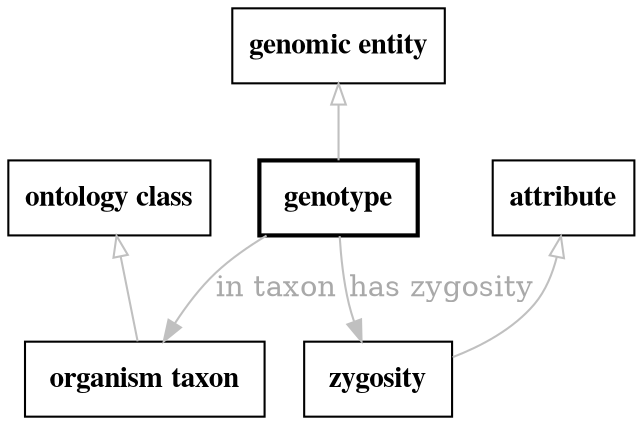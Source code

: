 // biolink model
digraph {
	graph [fontsize=32 penwidth=5]
	node [color=black fontname="times bold" shape=rectangle]
	edge [color=gray fontcolor=darkgray]
	genotype [label=" genotype " style=bold]
	"genomic entity" -> genotype [label="" arrowtail=onormal dir=back]
	genotype -> "organism taxon" [label="in taxon"]
	"organism taxon" [label=" organism taxon " style=solid]
	"ontology class" -> "organism taxon" [label="" arrowtail=onormal dir=back]
	genotype -> zygosity [label="has zygosity"]
	zygosity [label=" zygosity " style=solid]
	attribute -> zygosity [label="" arrowtail=onormal dir=back]
}
